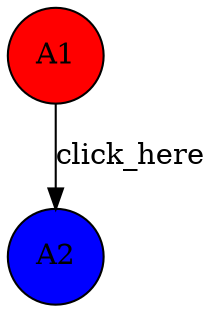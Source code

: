 /* Generate in command line:
//png previews better, but svg works better as an end-product online
dot -Tsvg graph-url-test-1.gv -o graph-url-test-1.svg */


/* digraph G {
	A1->B1 [href="/category/question/", target="_parent", label="click HERE"];
} */

digraph G {
	
	node [shape=circle, style="rounded,filled"]
	A1 [fillcolor=red, href="/category/question/", target="_parent"]
	A2 [fillcolor=blue, href="/category/question/", target="_parent"]

	A1->A2 [label="click_here"]

}
